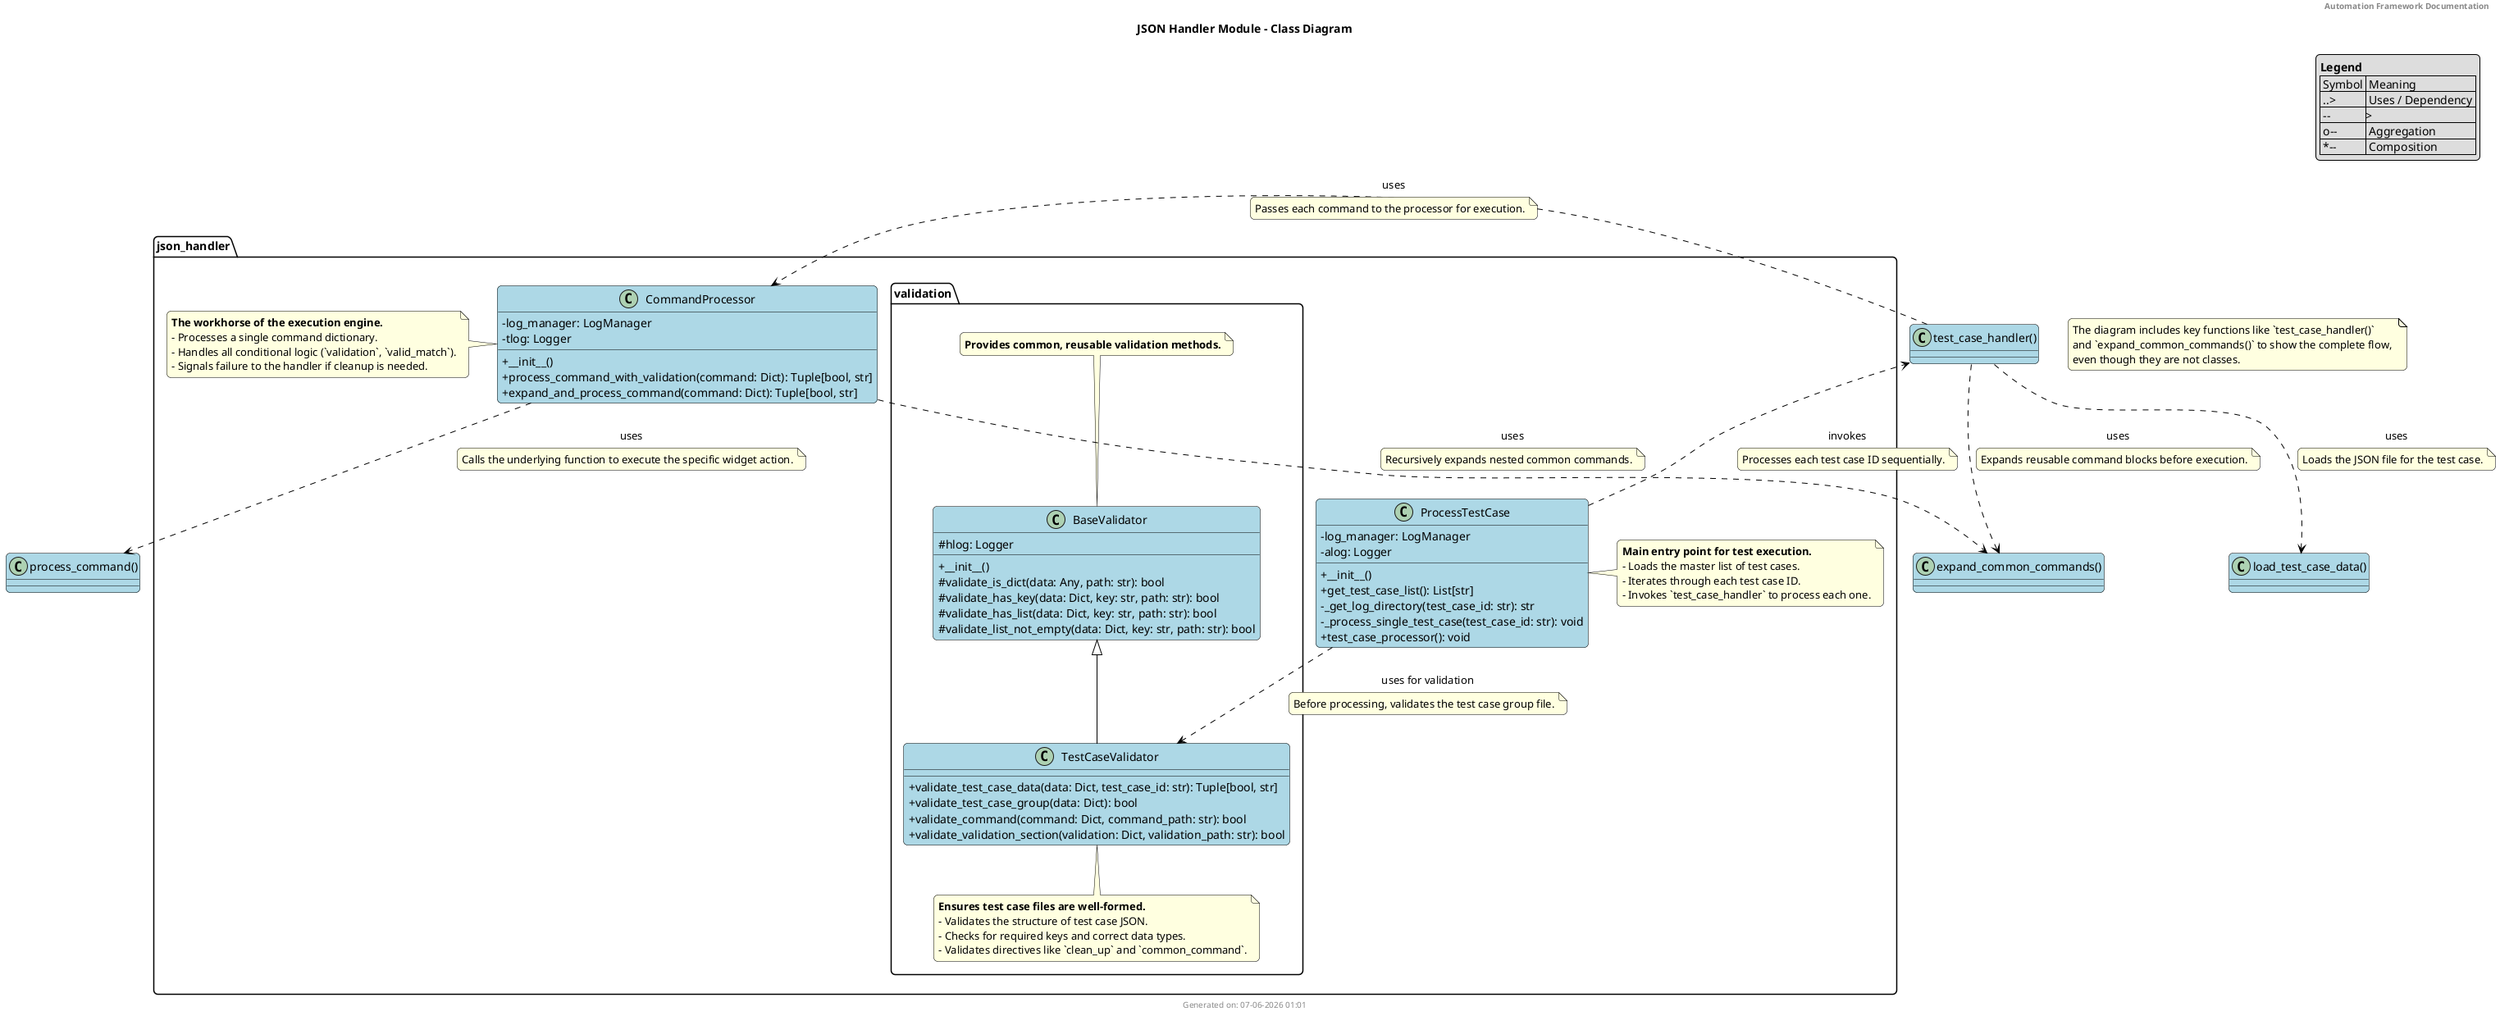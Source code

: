 @startuml
' Diagram Title
title **JSON Handler Module - Class Diagram**

' General Styling
skinparam classAttributeIconSize 0
skinparam shadowing false
skinparam roundcorner 10
skinparam class {
    BackgroundColor LightBlue
    ArrowColor Black
    BorderColor Black
}
skinparam note {
    BackgroundColor LightYellow
    BorderColor Black
}

' Header
header
**Automation Framework Documentation**
endheader

' Footer
footer
Generated on: %date("dd-MM-yyyy HH:mm")
endfooter

' Legend
legend top right
  **Legend**
  | Symbol | Meaning |
  | ..> | Uses / Dependency |
  | --|> | Inheritance |
  | o-- | Aggregation |
  | *-- | Composition |
end legend

' Main Package
package "json_handler" {

    ' Class: ProcessTestCase
    class ProcessTestCase {
        - log_manager: LogManager
        - alog: Logger
        + __init__()
        + get_test_case_list(): List[str]
        - _get_log_directory(test_case_id: str): str
        - _process_single_test_case(test_case_id: str): void
        + test_case_processor(): void
    }
    note right of ProcessTestCase
      **Main entry point for test execution.**
      - Loads the master list of test cases.
      - Iterates through each test case ID.
      - Invokes `test_case_handler` to process each one.
    end note

    ' Class: CommandProcessor
    class CommandProcessor {
        - log_manager: LogManager
        - tlog: Logger
        + __init__()
        + process_command_with_validation(command: Dict): Tuple[bool, str]
        + expand_and_process_command(command: Dict): Tuple[bool, str]
    }
    note left of CommandProcessor
      **The workhorse of the execution engine.**
      - Processes a single command dictionary.
      - Handles all conditional logic (`validation`, `valid_match`).
      - Signals failure to the handler if cleanup is needed.
    end note

    ' Sub-package: validation
    package "validation" {
        ' Class: TestCaseValidator
        class TestCaseValidator extends BaseValidator {
            + validate_test_case_data(data: Dict, test_case_id: str): Tuple[bool, str]
            + validate_test_case_group(data: Dict): bool
            + validate_command(command: Dict, command_path: str): bool
            + validate_validation_section(validation: Dict, validation_path: str): bool
        }
        note bottom of TestCaseValidator
          **Ensures test case files are well-formed.**
          - Validates the structure of test case JSON.
          - Checks for required keys and correct data types.
          - Validates directives like `clean_up` and `common_command`.
        end note

        ' Class: BaseValidator
        class BaseValidator {
            # hlog: Logger
            + __init__()
            # validate_is_dict(data: Any, path: str): bool
            # validate_has_key(data: Dict, key: str, path: str): bool
            # validate_has_list(data: Dict, key: str, path: str): bool
            # validate_list_not_empty(data: Dict, key: str, path: str): bool
        }
        note top of BaseValidator
          **Provides common, reusable validation methods.**
        end note
    }
}

' Relationships and Functional Dependencies
ProcessTestCase ..> TestCaseValidator : uses for validation
note on link: Before processing, validates the test case group file.

ProcessTestCase ..> "test_case_handler()" : invokes
note on link: Processes each test case ID sequentially.

"test_case_handler()" ..> CommandProcessor : uses
note on link: Passes each command to the processor for execution.

"test_case_handler()" ..> "expand_common_commands()" : uses
note on link: Expands reusable command blocks before execution.

"test_case_handler()" ..> "load_test_case_data()" : uses
note on link: Loads the JSON file for the test case.

CommandProcessor ..> "expand_common_commands()" : uses
note on link: Recursively expands nested common commands.

CommandProcessor ..> "process_command()" : uses
note on link: Calls the underlying function to execute the specific widget action.

' Note about non-class entities
note "The diagram includes key functions like `test_case_handler()` \nand `expand_common_commands()` to show the complete flow, \neven though they are not classes." as N1

@enduml
